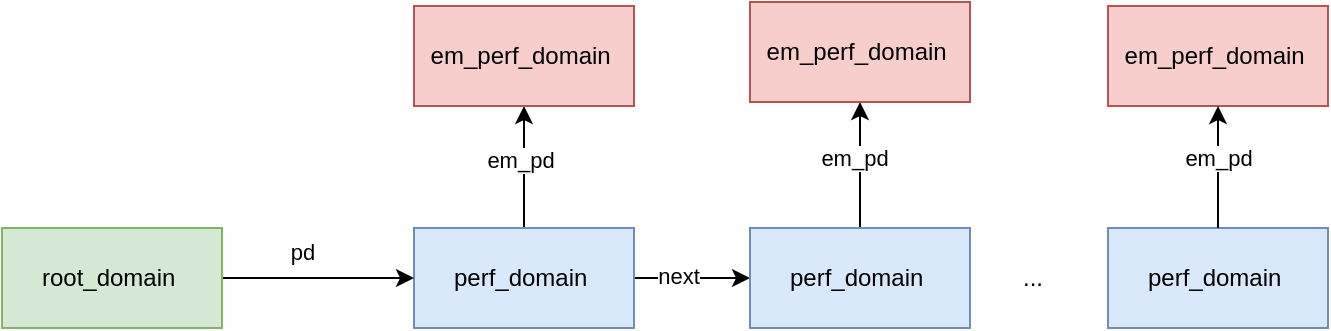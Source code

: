 <mxfile version="26.0.3">
  <diagram name="第 1 页" id="_1B0ypdH5wzgaoBTkNcV">
    <mxGraphModel dx="1050" dy="165" grid="0" gridSize="10" guides="1" tooltips="1" connect="1" arrows="1" fold="1" page="0" pageScale="1" pageWidth="827" pageHeight="1169" math="0" shadow="0">
      <root>
        <mxCell id="0" />
        <mxCell id="1" parent="0" />
        <mxCell id="3X3nEn9q84ySd_FMqsy4-42" style="edgeStyle=orthogonalEdgeStyle;rounded=0;orthogonalLoop=1;jettySize=auto;html=1;" edge="1" parent="1" source="3X3nEn9q84ySd_FMqsy4-39" target="3X3nEn9q84ySd_FMqsy4-40">
          <mxGeometry relative="1" as="geometry" />
        </mxCell>
        <mxCell id="3X3nEn9q84ySd_FMqsy4-53" value="next" style="edgeLabel;html=1;align=center;verticalAlign=middle;resizable=0;points=[];" vertex="1" connectable="0" parent="3X3nEn9q84ySd_FMqsy4-42">
          <mxGeometry x="-0.248" y="1" relative="1" as="geometry">
            <mxPoint as="offset" />
          </mxGeometry>
        </mxCell>
        <mxCell id="3X3nEn9q84ySd_FMqsy4-45" style="edgeStyle=orthogonalEdgeStyle;rounded=0;orthogonalLoop=1;jettySize=auto;html=1;" edge="1" parent="1" source="3X3nEn9q84ySd_FMqsy4-39" target="3X3nEn9q84ySd_FMqsy4-44">
          <mxGeometry relative="1" as="geometry" />
        </mxCell>
        <mxCell id="3X3nEn9q84ySd_FMqsy4-46" value="&lt;div data-docx-has-block-data=&quot;false&quot; data-lark-html-role=&quot;root&quot; data-page-id=&quot;LPmQdpzJXokUcpxBSzjcex4Cnqd&quot;&gt;&lt;div class=&quot;old-record-id-CYj3dJ0fsocUOAxEPUzcE1Cjnzd&quot; style=&quot;white-space-collapse: preserve;&quot;&gt;em_pd&lt;/div&gt;&lt;/div&gt;&lt;span class=&quot;lark-record-clipboard&quot; data-lark-record-format=&quot;docx/text&quot; data-lark-record-data=&quot;{&amp;quot;rootId&amp;quot;:&amp;quot;LPmQdpzJXokUcpxBSzjcex4Cnqd&amp;quot;,&amp;quot;text&amp;quot;:{&amp;quot;initialAttributedTexts&amp;quot;:{&amp;quot;text&amp;quot;:{&amp;quot;0&amp;quot;:&amp;quot;em_pd&amp;quot;},&amp;quot;attribs&amp;quot;:{&amp;quot;0&amp;quot;:&amp;quot;*0+5&amp;quot;}},&amp;quot;apool&amp;quot;:{&amp;quot;numToAttrib&amp;quot;:{&amp;quot;0&amp;quot;:[&amp;quot;author&amp;quot;,&amp;quot;7205516225223376900&amp;quot;]},&amp;quot;nextNum&amp;quot;:1}},&amp;quot;type&amp;quot;:&amp;quot;text&amp;quot;,&amp;quot;referenceRecordMap&amp;quot;:{},&amp;quot;extra&amp;quot;:{&amp;quot;channel&amp;quot;:&amp;quot;saas&amp;quot;,&amp;quot;pasteRandomId&amp;quot;:&amp;quot;ed2a88c9-170a-4ae2-ba69-365ab7b48e23&amp;quot;,&amp;quot;mention_page_title&amp;quot;:{},&amp;quot;external_mention_url&amp;quot;:{}},&amp;quot;isKeepQuoteContainer&amp;quot;:false,&amp;quot;isFromCode&amp;quot;:true,&amp;quot;selection&amp;quot;:[{&amp;quot;id&amp;quot;:24,&amp;quot;type&amp;quot;:&amp;quot;text&amp;quot;,&amp;quot;selection&amp;quot;:{&amp;quot;start&amp;quot;:235,&amp;quot;end&amp;quot;:240},&amp;quot;recordId&amp;quot;:&amp;quot;CYj3dJ0fsocUOAxEPUzcE1Cjnzd&amp;quot;}],&amp;quot;payloadMap&amp;quot;:{},&amp;quot;isCut&amp;quot;:false}&quot;&gt;&lt;/span&gt;" style="edgeLabel;html=1;align=center;verticalAlign=middle;resizable=0;points=[];" vertex="1" connectable="0" parent="3X3nEn9q84ySd_FMqsy4-45">
          <mxGeometry x="0.115" y="2" relative="1" as="geometry">
            <mxPoint as="offset" />
          </mxGeometry>
        </mxCell>
        <mxCell id="3X3nEn9q84ySd_FMqsy4-39" value="&lt;div data-docx-has-block-data=&quot;false&quot; data-lark-html-role=&quot;root&quot; data-page-id=&quot;LPmQdpzJXokUcpxBSzjcex4Cnqd&quot;&gt;&lt;div class=&quot;old-record-id-CYj3dJ0fsocUOAxEPUzcE1Cjnzd&quot; style=&quot;white-space:pre;&quot;&gt;perf_domain &lt;/div&gt;&lt;/div&gt;&lt;span class=&quot;lark-record-clipboard&quot; data-lark-record-format=&quot;docx/text&quot; data-lark-record-data=&quot;{&amp;quot;rootId&amp;quot;:&amp;quot;LPmQdpzJXokUcpxBSzjcex4Cnqd&amp;quot;,&amp;quot;text&amp;quot;:{&amp;quot;initialAttributedTexts&amp;quot;:{&amp;quot;text&amp;quot;:{&amp;quot;0&amp;quot;:&amp;quot;perf_domain &amp;quot;},&amp;quot;attribs&amp;quot;:{&amp;quot;0&amp;quot;:&amp;quot;*0+c&amp;quot;}},&amp;quot;apool&amp;quot;:{&amp;quot;numToAttrib&amp;quot;:{&amp;quot;0&amp;quot;:[&amp;quot;author&amp;quot;,&amp;quot;7205516225223376900&amp;quot;]},&amp;quot;nextNum&amp;quot;:1}},&amp;quot;type&amp;quot;:&amp;quot;text&amp;quot;,&amp;quot;referenceRecordMap&amp;quot;:{},&amp;quot;extra&amp;quot;:{&amp;quot;channel&amp;quot;:&amp;quot;saas&amp;quot;,&amp;quot;pasteRandomId&amp;quot;:&amp;quot;93c34cfd-27e6-4997-81ce-905f88a3e2d6&amp;quot;,&amp;quot;mention_page_title&amp;quot;:{},&amp;quot;external_mention_url&amp;quot;:{}},&amp;quot;isKeepQuoteContainer&amp;quot;:false,&amp;quot;isFromCode&amp;quot;:true,&amp;quot;selection&amp;quot;:[{&amp;quot;id&amp;quot;:24,&amp;quot;type&amp;quot;:&amp;quot;text&amp;quot;,&amp;quot;selection&amp;quot;:{&amp;quot;start&amp;quot;:189,&amp;quot;end&amp;quot;:201},&amp;quot;recordId&amp;quot;:&amp;quot;CYj3dJ0fsocUOAxEPUzcE1Cjnzd&amp;quot;}],&amp;quot;payloadMap&amp;quot;:{},&amp;quot;isCut&amp;quot;:false}&quot;&gt;&lt;/span&gt;" style="html=1;whiteSpace=wrap;fillColor=#dae8fc;strokeColor=#6c8ebf;" vertex="1" parent="1">
          <mxGeometry x="350" y="542" width="110" height="50" as="geometry" />
        </mxCell>
        <mxCell id="3X3nEn9q84ySd_FMqsy4-50" style="edgeStyle=orthogonalEdgeStyle;rounded=0;orthogonalLoop=1;jettySize=auto;html=1;entryX=0.5;entryY=1;entryDx=0;entryDy=0;" edge="1" parent="1" source="3X3nEn9q84ySd_FMqsy4-40" target="3X3nEn9q84ySd_FMqsy4-47">
          <mxGeometry relative="1" as="geometry" />
        </mxCell>
        <mxCell id="3X3nEn9q84ySd_FMqsy4-51" value="em_pd" style="edgeLabel;html=1;align=center;verticalAlign=middle;resizable=0;points=[];" vertex="1" connectable="0" parent="3X3nEn9q84ySd_FMqsy4-50">
          <mxGeometry x="0.111" y="3" relative="1" as="geometry">
            <mxPoint as="offset" />
          </mxGeometry>
        </mxCell>
        <mxCell id="3X3nEn9q84ySd_FMqsy4-40" value="&lt;div data-docx-has-block-data=&quot;false&quot; data-lark-html-role=&quot;root&quot; data-page-id=&quot;LPmQdpzJXokUcpxBSzjcex4Cnqd&quot;&gt;&lt;div class=&quot;old-record-id-CYj3dJ0fsocUOAxEPUzcE1Cjnzd&quot; style=&quot;white-space:pre;&quot;&gt;perf_domain &lt;/div&gt;&lt;/div&gt;&lt;span class=&quot;lark-record-clipboard&quot; data-lark-record-format=&quot;docx/text&quot; data-lark-record-data=&quot;{&amp;quot;rootId&amp;quot;:&amp;quot;LPmQdpzJXokUcpxBSzjcex4Cnqd&amp;quot;,&amp;quot;text&amp;quot;:{&amp;quot;initialAttributedTexts&amp;quot;:{&amp;quot;text&amp;quot;:{&amp;quot;0&amp;quot;:&amp;quot;perf_domain &amp;quot;},&amp;quot;attribs&amp;quot;:{&amp;quot;0&amp;quot;:&amp;quot;*0+c&amp;quot;}},&amp;quot;apool&amp;quot;:{&amp;quot;numToAttrib&amp;quot;:{&amp;quot;0&amp;quot;:[&amp;quot;author&amp;quot;,&amp;quot;7205516225223376900&amp;quot;]},&amp;quot;nextNum&amp;quot;:1}},&amp;quot;type&amp;quot;:&amp;quot;text&amp;quot;,&amp;quot;referenceRecordMap&amp;quot;:{},&amp;quot;extra&amp;quot;:{&amp;quot;channel&amp;quot;:&amp;quot;saas&amp;quot;,&amp;quot;pasteRandomId&amp;quot;:&amp;quot;93c34cfd-27e6-4997-81ce-905f88a3e2d6&amp;quot;,&amp;quot;mention_page_title&amp;quot;:{},&amp;quot;external_mention_url&amp;quot;:{}},&amp;quot;isKeepQuoteContainer&amp;quot;:false,&amp;quot;isFromCode&amp;quot;:true,&amp;quot;selection&amp;quot;:[{&amp;quot;id&amp;quot;:24,&amp;quot;type&amp;quot;:&amp;quot;text&amp;quot;,&amp;quot;selection&amp;quot;:{&amp;quot;start&amp;quot;:189,&amp;quot;end&amp;quot;:201},&amp;quot;recordId&amp;quot;:&amp;quot;CYj3dJ0fsocUOAxEPUzcE1Cjnzd&amp;quot;}],&amp;quot;payloadMap&amp;quot;:{},&amp;quot;isCut&amp;quot;:false}&quot;&gt;&lt;/span&gt;" style="html=1;whiteSpace=wrap;fillColor=#dae8fc;strokeColor=#6c8ebf;" vertex="1" parent="1">
          <mxGeometry x="518" y="542" width="110" height="50" as="geometry" />
        </mxCell>
        <mxCell id="3X3nEn9q84ySd_FMqsy4-41" value="&lt;div data-docx-has-block-data=&quot;false&quot; data-lark-html-role=&quot;root&quot; data-page-id=&quot;LPmQdpzJXokUcpxBSzjcex4Cnqd&quot;&gt;&lt;div class=&quot;old-record-id-CYj3dJ0fsocUOAxEPUzcE1Cjnzd&quot; style=&quot;white-space:pre;&quot;&gt;perf_domain &lt;/div&gt;&lt;/div&gt;&lt;span class=&quot;lark-record-clipboard&quot; data-lark-record-format=&quot;docx/text&quot; data-lark-record-data=&quot;{&amp;quot;rootId&amp;quot;:&amp;quot;LPmQdpzJXokUcpxBSzjcex4Cnqd&amp;quot;,&amp;quot;text&amp;quot;:{&amp;quot;initialAttributedTexts&amp;quot;:{&amp;quot;text&amp;quot;:{&amp;quot;0&amp;quot;:&amp;quot;perf_domain &amp;quot;},&amp;quot;attribs&amp;quot;:{&amp;quot;0&amp;quot;:&amp;quot;*0+c&amp;quot;}},&amp;quot;apool&amp;quot;:{&amp;quot;numToAttrib&amp;quot;:{&amp;quot;0&amp;quot;:[&amp;quot;author&amp;quot;,&amp;quot;7205516225223376900&amp;quot;]},&amp;quot;nextNum&amp;quot;:1}},&amp;quot;type&amp;quot;:&amp;quot;text&amp;quot;,&amp;quot;referenceRecordMap&amp;quot;:{},&amp;quot;extra&amp;quot;:{&amp;quot;channel&amp;quot;:&amp;quot;saas&amp;quot;,&amp;quot;pasteRandomId&amp;quot;:&amp;quot;93c34cfd-27e6-4997-81ce-905f88a3e2d6&amp;quot;,&amp;quot;mention_page_title&amp;quot;:{},&amp;quot;external_mention_url&amp;quot;:{}},&amp;quot;isKeepQuoteContainer&amp;quot;:false,&amp;quot;isFromCode&amp;quot;:true,&amp;quot;selection&amp;quot;:[{&amp;quot;id&amp;quot;:24,&amp;quot;type&amp;quot;:&amp;quot;text&amp;quot;,&amp;quot;selection&amp;quot;:{&amp;quot;start&amp;quot;:189,&amp;quot;end&amp;quot;:201},&amp;quot;recordId&amp;quot;:&amp;quot;CYj3dJ0fsocUOAxEPUzcE1Cjnzd&amp;quot;}],&amp;quot;payloadMap&amp;quot;:{},&amp;quot;isCut&amp;quot;:false}&quot;&gt;&lt;/span&gt;" style="html=1;whiteSpace=wrap;fillColor=#dae8fc;strokeColor=#6c8ebf;" vertex="1" parent="1">
          <mxGeometry x="697" y="542" width="110" height="50" as="geometry" />
        </mxCell>
        <mxCell id="3X3nEn9q84ySd_FMqsy4-43" value="..." style="text;html=1;align=center;verticalAlign=middle;resizable=0;points=[];autosize=1;strokeColor=none;fillColor=none;" vertex="1" parent="1">
          <mxGeometry x="645" y="554" width="28" height="26" as="geometry" />
        </mxCell>
        <mxCell id="3X3nEn9q84ySd_FMqsy4-44" value="&lt;div data-docx-has-block-data=&quot;false&quot; data-lark-html-role=&quot;root&quot; data-page-id=&quot;LPmQdpzJXokUcpxBSzjcex4Cnqd&quot;&gt;&lt;div class=&quot;old-record-id-CYj3dJ0fsocUOAxEPUzcE1Cjnzd&quot; style=&quot;white-space:pre;&quot;&gt;em_perf_domain &lt;/div&gt;&lt;/div&gt;&lt;span class=&quot;lark-record-clipboard&quot; data-lark-record-format=&quot;docx/text&quot; data-lark-record-data=&quot;{&amp;quot;rootId&amp;quot;:&amp;quot;LPmQdpzJXokUcpxBSzjcex4Cnqd&amp;quot;,&amp;quot;text&amp;quot;:{&amp;quot;initialAttributedTexts&amp;quot;:{&amp;quot;text&amp;quot;:{&amp;quot;0&amp;quot;:&amp;quot;em_perf_domain &amp;quot;},&amp;quot;attribs&amp;quot;:{&amp;quot;0&amp;quot;:&amp;quot;*0+f&amp;quot;}},&amp;quot;apool&amp;quot;:{&amp;quot;numToAttrib&amp;quot;:{&amp;quot;0&amp;quot;:[&amp;quot;author&amp;quot;,&amp;quot;7205516225223376900&amp;quot;]},&amp;quot;nextNum&amp;quot;:1}},&amp;quot;type&amp;quot;:&amp;quot;text&amp;quot;,&amp;quot;referenceRecordMap&amp;quot;:{},&amp;quot;extra&amp;quot;:{&amp;quot;channel&amp;quot;:&amp;quot;saas&amp;quot;,&amp;quot;pasteRandomId&amp;quot;:&amp;quot;57fb8400-7eb0-4fb7-b2e9-81785c71b36e&amp;quot;,&amp;quot;mention_page_title&amp;quot;:{},&amp;quot;external_mention_url&amp;quot;:{}},&amp;quot;isKeepQuoteContainer&amp;quot;:false,&amp;quot;isFromCode&amp;quot;:true,&amp;quot;selection&amp;quot;:[{&amp;quot;id&amp;quot;:24,&amp;quot;type&amp;quot;:&amp;quot;text&amp;quot;,&amp;quot;selection&amp;quot;:{&amp;quot;start&amp;quot;:219,&amp;quot;end&amp;quot;:234},&amp;quot;recordId&amp;quot;:&amp;quot;CYj3dJ0fsocUOAxEPUzcE1Cjnzd&amp;quot;}],&amp;quot;payloadMap&amp;quot;:{},&amp;quot;isCut&amp;quot;:false}&quot;&gt;&lt;/span&gt;" style="html=1;whiteSpace=wrap;fillColor=#f8cecc;strokeColor=#b85450;" vertex="1" parent="1">
          <mxGeometry x="350" y="431" width="110" height="50" as="geometry" />
        </mxCell>
        <mxCell id="3X3nEn9q84ySd_FMqsy4-47" value="&lt;div data-docx-has-block-data=&quot;false&quot; data-lark-html-role=&quot;root&quot; data-page-id=&quot;LPmQdpzJXokUcpxBSzjcex4Cnqd&quot;&gt;&lt;div class=&quot;old-record-id-CYj3dJ0fsocUOAxEPUzcE1Cjnzd&quot; style=&quot;white-space:pre;&quot;&gt;em_perf_domain &lt;/div&gt;&lt;/div&gt;&lt;span class=&quot;lark-record-clipboard&quot; data-lark-record-format=&quot;docx/text&quot; data-lark-record-data=&quot;{&amp;quot;rootId&amp;quot;:&amp;quot;LPmQdpzJXokUcpxBSzjcex4Cnqd&amp;quot;,&amp;quot;text&amp;quot;:{&amp;quot;initialAttributedTexts&amp;quot;:{&amp;quot;text&amp;quot;:{&amp;quot;0&amp;quot;:&amp;quot;em_perf_domain &amp;quot;},&amp;quot;attribs&amp;quot;:{&amp;quot;0&amp;quot;:&amp;quot;*0+f&amp;quot;}},&amp;quot;apool&amp;quot;:{&amp;quot;numToAttrib&amp;quot;:{&amp;quot;0&amp;quot;:[&amp;quot;author&amp;quot;,&amp;quot;7205516225223376900&amp;quot;]},&amp;quot;nextNum&amp;quot;:1}},&amp;quot;type&amp;quot;:&amp;quot;text&amp;quot;,&amp;quot;referenceRecordMap&amp;quot;:{},&amp;quot;extra&amp;quot;:{&amp;quot;channel&amp;quot;:&amp;quot;saas&amp;quot;,&amp;quot;pasteRandomId&amp;quot;:&amp;quot;57fb8400-7eb0-4fb7-b2e9-81785c71b36e&amp;quot;,&amp;quot;mention_page_title&amp;quot;:{},&amp;quot;external_mention_url&amp;quot;:{}},&amp;quot;isKeepQuoteContainer&amp;quot;:false,&amp;quot;isFromCode&amp;quot;:true,&amp;quot;selection&amp;quot;:[{&amp;quot;id&amp;quot;:24,&amp;quot;type&amp;quot;:&amp;quot;text&amp;quot;,&amp;quot;selection&amp;quot;:{&amp;quot;start&amp;quot;:219,&amp;quot;end&amp;quot;:234},&amp;quot;recordId&amp;quot;:&amp;quot;CYj3dJ0fsocUOAxEPUzcE1Cjnzd&amp;quot;}],&amp;quot;payloadMap&amp;quot;:{},&amp;quot;isCut&amp;quot;:false}&quot;&gt;&lt;/span&gt;" style="html=1;whiteSpace=wrap;fillColor=#f8cecc;strokeColor=#b85450;" vertex="1" parent="1">
          <mxGeometry x="518" y="429" width="110" height="50" as="geometry" />
        </mxCell>
        <mxCell id="3X3nEn9q84ySd_FMqsy4-48" value="&lt;div data-docx-has-block-data=&quot;false&quot; data-lark-html-role=&quot;root&quot; data-page-id=&quot;LPmQdpzJXokUcpxBSzjcex4Cnqd&quot;&gt;&lt;div class=&quot;old-record-id-CYj3dJ0fsocUOAxEPUzcE1Cjnzd&quot; style=&quot;white-space:pre;&quot;&gt;em_perf_domain &lt;/div&gt;&lt;/div&gt;&lt;span class=&quot;lark-record-clipboard&quot; data-lark-record-format=&quot;docx/text&quot; data-lark-record-data=&quot;{&amp;quot;rootId&amp;quot;:&amp;quot;LPmQdpzJXokUcpxBSzjcex4Cnqd&amp;quot;,&amp;quot;text&amp;quot;:{&amp;quot;initialAttributedTexts&amp;quot;:{&amp;quot;text&amp;quot;:{&amp;quot;0&amp;quot;:&amp;quot;em_perf_domain &amp;quot;},&amp;quot;attribs&amp;quot;:{&amp;quot;0&amp;quot;:&amp;quot;*0+f&amp;quot;}},&amp;quot;apool&amp;quot;:{&amp;quot;numToAttrib&amp;quot;:{&amp;quot;0&amp;quot;:[&amp;quot;author&amp;quot;,&amp;quot;7205516225223376900&amp;quot;]},&amp;quot;nextNum&amp;quot;:1}},&amp;quot;type&amp;quot;:&amp;quot;text&amp;quot;,&amp;quot;referenceRecordMap&amp;quot;:{},&amp;quot;extra&amp;quot;:{&amp;quot;channel&amp;quot;:&amp;quot;saas&amp;quot;,&amp;quot;pasteRandomId&amp;quot;:&amp;quot;57fb8400-7eb0-4fb7-b2e9-81785c71b36e&amp;quot;,&amp;quot;mention_page_title&amp;quot;:{},&amp;quot;external_mention_url&amp;quot;:{}},&amp;quot;isKeepQuoteContainer&amp;quot;:false,&amp;quot;isFromCode&amp;quot;:true,&amp;quot;selection&amp;quot;:[{&amp;quot;id&amp;quot;:24,&amp;quot;type&amp;quot;:&amp;quot;text&amp;quot;,&amp;quot;selection&amp;quot;:{&amp;quot;start&amp;quot;:219,&amp;quot;end&amp;quot;:234},&amp;quot;recordId&amp;quot;:&amp;quot;CYj3dJ0fsocUOAxEPUzcE1Cjnzd&amp;quot;}],&amp;quot;payloadMap&amp;quot;:{},&amp;quot;isCut&amp;quot;:false}&quot;&gt;&lt;/span&gt;" style="html=1;whiteSpace=wrap;fillColor=#f8cecc;strokeColor=#b85450;" vertex="1" parent="1">
          <mxGeometry x="697" y="431" width="110" height="50" as="geometry" />
        </mxCell>
        <mxCell id="3X3nEn9q84ySd_FMqsy4-49" style="edgeStyle=orthogonalEdgeStyle;rounded=0;orthogonalLoop=1;jettySize=auto;html=1;entryX=0.5;entryY=1;entryDx=0;entryDy=0;" edge="1" parent="1" source="3X3nEn9q84ySd_FMqsy4-41" target="3X3nEn9q84ySd_FMqsy4-48">
          <mxGeometry relative="1" as="geometry">
            <mxPoint x="755" y="480" as="targetPoint" />
          </mxGeometry>
        </mxCell>
        <mxCell id="3X3nEn9q84ySd_FMqsy4-52" value="em_pd" style="edgeLabel;html=1;align=center;verticalAlign=middle;resizable=0;points=[];" vertex="1" connectable="0" parent="3X3nEn9q84ySd_FMqsy4-49">
          <mxGeometry x="0.147" relative="1" as="geometry">
            <mxPoint as="offset" />
          </mxGeometry>
        </mxCell>
        <mxCell id="3X3nEn9q84ySd_FMqsy4-55" style="edgeStyle=orthogonalEdgeStyle;rounded=0;orthogonalLoop=1;jettySize=auto;html=1;entryX=0;entryY=0.5;entryDx=0;entryDy=0;" edge="1" parent="1" source="3X3nEn9q84ySd_FMqsy4-54" target="3X3nEn9q84ySd_FMqsy4-39">
          <mxGeometry relative="1" as="geometry" />
        </mxCell>
        <mxCell id="3X3nEn9q84ySd_FMqsy4-56" value="pd" style="edgeLabel;html=1;align=center;verticalAlign=middle;resizable=0;points=[];" vertex="1" connectable="0" parent="3X3nEn9q84ySd_FMqsy4-55">
          <mxGeometry x="-0.212" y="-2" relative="1" as="geometry">
            <mxPoint x="2" y="-15" as="offset" />
          </mxGeometry>
        </mxCell>
        <mxCell id="3X3nEn9q84ySd_FMqsy4-54" value="&lt;div data-docx-has-block-data=&quot;false&quot; data-lark-html-role=&quot;root&quot; data-page-id=&quot;LPmQdpzJXokUcpxBSzjcex4Cnqd&quot;&gt;&lt;div class=&quot;old-record-id-CYj3dJ0fsocUOAxEPUzcE1Cjnzd&quot; style=&quot;white-space:pre;&quot;&gt;root_domain &lt;/div&gt;&lt;/div&gt;&lt;span class=&quot;lark-record-clipboard&quot; data-lark-record-format=&quot;docx/text&quot; data-lark-record-data=&quot;{&amp;quot;rootId&amp;quot;:&amp;quot;LPmQdpzJXokUcpxBSzjcex4Cnqd&amp;quot;,&amp;quot;text&amp;quot;:{&amp;quot;initialAttributedTexts&amp;quot;:{&amp;quot;text&amp;quot;:{&amp;quot;0&amp;quot;:&amp;quot;root_domain &amp;quot;},&amp;quot;attribs&amp;quot;:{&amp;quot;0&amp;quot;:&amp;quot;*0+c&amp;quot;}},&amp;quot;apool&amp;quot;:{&amp;quot;numToAttrib&amp;quot;:{&amp;quot;0&amp;quot;:[&amp;quot;author&amp;quot;,&amp;quot;7205516225223376900&amp;quot;]},&amp;quot;nextNum&amp;quot;:1}},&amp;quot;type&amp;quot;:&amp;quot;text&amp;quot;,&amp;quot;referenceRecordMap&amp;quot;:{},&amp;quot;extra&amp;quot;:{&amp;quot;channel&amp;quot;:&amp;quot;saas&amp;quot;,&amp;quot;pasteRandomId&amp;quot;:&amp;quot;c27b207a-0fe9-4655-a8ce-b5b027087109&amp;quot;,&amp;quot;mention_page_title&amp;quot;:{},&amp;quot;external_mention_url&amp;quot;:{}},&amp;quot;isKeepQuoteContainer&amp;quot;:false,&amp;quot;isFromCode&amp;quot;:true,&amp;quot;selection&amp;quot;:[{&amp;quot;id&amp;quot;:24,&amp;quot;type&amp;quot;:&amp;quot;text&amp;quot;,&amp;quot;selection&amp;quot;:{&amp;quot;start&amp;quot;:501,&amp;quot;end&amp;quot;:513},&amp;quot;recordId&amp;quot;:&amp;quot;CYj3dJ0fsocUOAxEPUzcE1Cjnzd&amp;quot;}],&amp;quot;payloadMap&amp;quot;:{},&amp;quot;isCut&amp;quot;:false}&quot;&gt;&lt;/span&gt;" style="html=1;whiteSpace=wrap;fillColor=#d5e8d4;strokeColor=#82b366;" vertex="1" parent="1">
          <mxGeometry x="144" y="542" width="110" height="50" as="geometry" />
        </mxCell>
      </root>
    </mxGraphModel>
  </diagram>
</mxfile>
